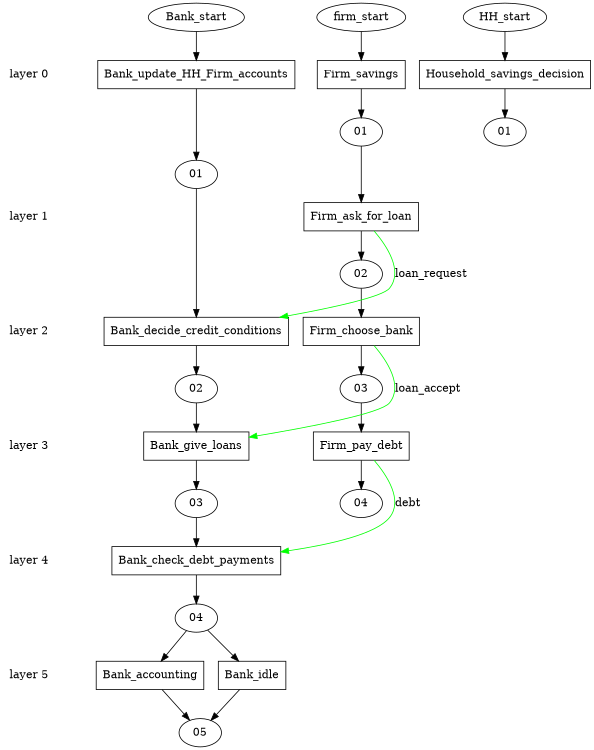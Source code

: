 digraph state_graph {
	rankdir=TB;
	size="8,5;"
	layer_0 [shape=plaintext, label="layer 0"];
	layer_1 [shape=plaintext, label="layer 1"];
	layer_0 -> layer_1 [style=invis];
	layer_2 [shape=plaintext, label="layer 2"];
	layer_1 -> layer_2 [style=invis];
	layer_3 [shape=plaintext, label="layer 3"];
	layer_2 -> layer_3 [style=invis];
	layer_4 [shape=plaintext, label="layer 4"];
	layer_3 -> layer_4 [style=invis];
	layer_5 [shape=plaintext, label="layer 5"];
	layer_4 -> layer_5 [style=invis];
	
	/* States */
	Firm_04 [label = "04"]
	Firm_03 [label = "03"]
	Firm_02 [label = "02"]
	Firm_01 [label = "01"]
	Firm_firm_start [label = "firm_start"]
	Bank_05 [label = "05"]
	Bank_04 [label = "04"]
	Bank_03 [label = "03"]
	Bank_02 [label = "02"]
	Bank_01 [label = "01"]
	Bank_Bank_start [label = "Bank_start"]
	Household_01 [label = "01"]
	Household_HH_start [label = "HH_start"]
	Firm_Firm_savings_firm_start_01 [label = "Firm_savings", shape = rect]
	Firm_Firm_ask_for_loan_01_02 [label = "Firm_ask_for_loan", shape = rect]
	Firm_Firm_choose_bank_02_03 [label = "Firm_choose_bank", shape = rect]
	Firm_Firm_pay_debt_03_04 [label = "Firm_pay_debt", shape = rect]
	Bank_Bank_update_HH_Firm_accounts_Bank_start_01 [label = "Bank_update_HH_Firm_accounts", shape = rect]
	Bank_Bank_decide_credit_conditions_01_02 [label = "Bank_decide_credit_conditions", shape = rect]
	Bank_Bank_give_loans_02_03 [label = "Bank_give_loans", shape = rect]
	Bank_Bank_check_debt_payments_03_04 [label = "Bank_check_debt_payments", shape = rect]
	Bank_Bank_accounting_04_05 [label = "Bank_accounting", shape = rect]
	Bank_Bank_idle_04_05 [label = "Bank_idle", shape = rect]
	Household_Household_savings_decision_HH_start_01 [label = "Household_savings_decision", shape = rect]
	
	/* Transitions */
	Firm_firm_start -> Firm_Firm_savings_firm_start_01;
	Firm_Firm_savings_firm_start_01 -> Firm_01;
	Firm_01 -> Firm_Firm_ask_for_loan_01_02;
	Firm_Firm_ask_for_loan_01_02 -> Firm_02;
	Firm_02 -> Firm_Firm_choose_bank_02_03;
	Firm_Firm_choose_bank_02_03 -> Firm_03;
	Firm_03 -> Firm_Firm_pay_debt_03_04;
	Firm_Firm_pay_debt_03_04 -> Firm_04;
	Bank_Bank_start -> Bank_Bank_update_HH_Firm_accounts_Bank_start_01;
	Bank_Bank_update_HH_Firm_accounts_Bank_start_01 -> Bank_01;
	Bank_01 -> Bank_Bank_decide_credit_conditions_01_02;
	Bank_Bank_decide_credit_conditions_01_02 -> Bank_02;
	Bank_02 -> Bank_Bank_give_loans_02_03;
	Bank_Bank_give_loans_02_03 -> Bank_03;
	Bank_03 -> Bank_Bank_check_debt_payments_03_04;
	Bank_Bank_check_debt_payments_03_04 -> Bank_04;
	Bank_04 -> Bank_Bank_accounting_04_05;
	Bank_Bank_accounting_04_05 -> Bank_05;
	Bank_04 -> Bank_Bank_idle_04_05;
	Bank_Bank_idle_04_05 -> Bank_05;
	Household_HH_start -> Household_Household_savings_decision_HH_start_01;
	Household_Household_savings_decision_HH_start_01 -> Household_01;
	
	/* Communications */
	Firm_Firm_pay_debt_03_04 -> Bank_Bank_check_debt_payments_03_04 [ label = "debt" color="#00ff00" constraint=false];
	Firm_Firm_choose_bank_02_03 -> Bank_Bank_give_loans_02_03 [ label = "loan_accept" color="#00ff00" constraint=false];
	Firm_Firm_ask_for_loan_01_02 -> Bank_Bank_decide_credit_conditions_01_02 [ label = "loan_request" color="#00ff00" constraint=false];
	{ rank=same; layer_0;  Firm_Firm_savings_firm_start_01;  Bank_Bank_update_HH_Firm_accounts_Bank_start_01;  Household_Household_savings_decision_HH_start_01; }
	{ rank=same; layer_1;  Firm_Firm_ask_for_loan_01_02; }
	{ rank=same; layer_2;  Firm_Firm_choose_bank_02_03;  Bank_Bank_decide_credit_conditions_01_02; }
	{ rank=same; layer_3;  Firm_Firm_pay_debt_03_04;  Bank_Bank_give_loans_02_03; }
	{ rank=same; layer_4;  Bank_Bank_check_debt_payments_03_04; }
	{ rank=same; layer_5;  Bank_Bank_accounting_04_05;  Bank_Bank_idle_04_05; }
}